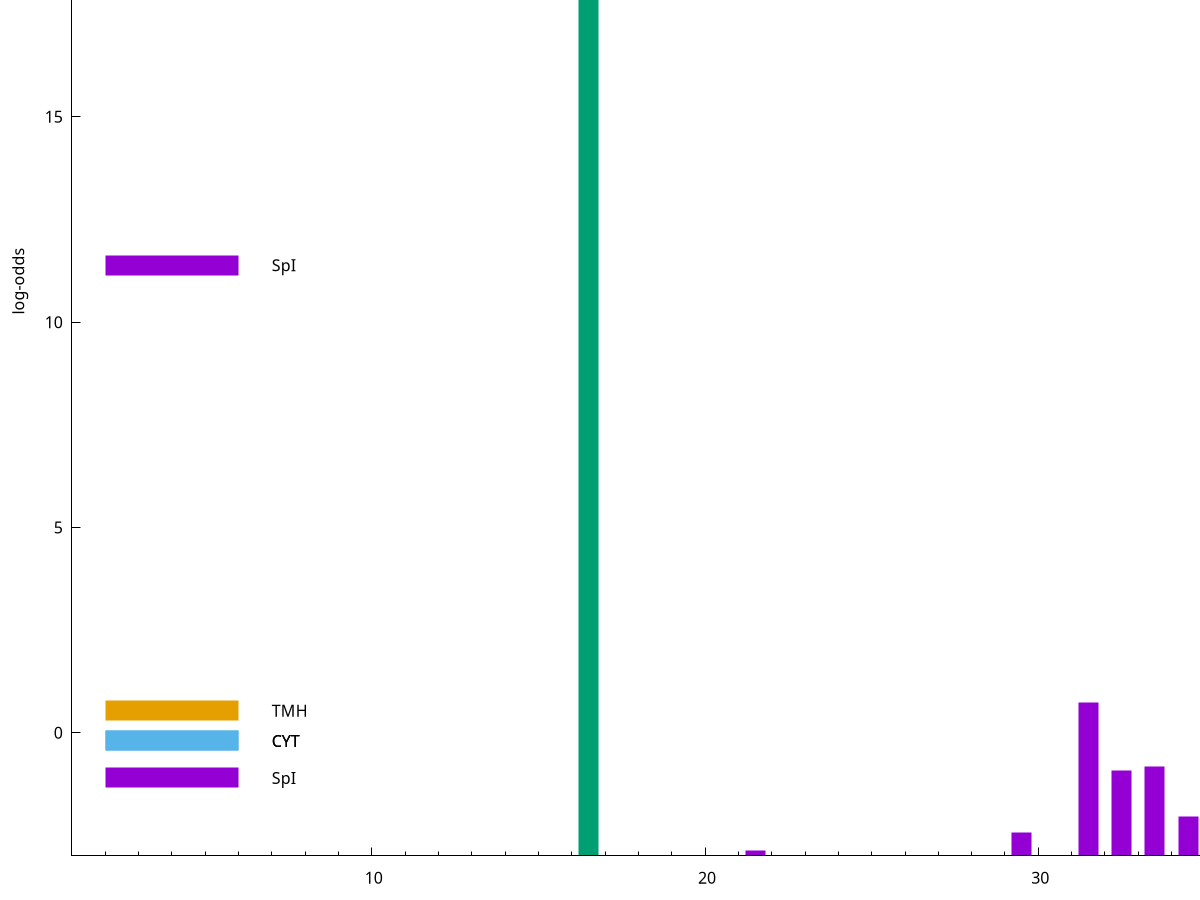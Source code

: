 set title "LipoP predictions for SRR3467249.gff"
set size 2., 1.4
set xrange [1:70] 
set mxtics 10
set yrange [-3:25]
set y2range [0:28]
set ylabel "log-odds"
set term postscript eps color solid "Helvetica" 30
set output "SRR3467249.gff77.eps"
set arrow from 2,19.2267 to 6,19.2267 nohead lt 2 lw 20
set label "SpII" at 7,19.2267
set arrow from 2,11.3833 to 6,11.3833 nohead lt 1 lw 20
set label "SpI" at 7,11.3833
set arrow from 2,0.53852 to 6,0.53852 nohead lt 4 lw 20
set label "TMH" at 7,0.53852
set arrow from 2,-0.200913 to 6,-0.200913 nohead lt 3 lw 20
set label "CYT" at 7,-0.200913
set arrow from 2,-0.200913 to 6,-0.200913 nohead lt 3 lw 20
set label "CYT" at 7,-0.200913
set arrow from 2,-1.10042 to 6,-1.10042 nohead lt 1 lw 20
set label "SpI" at 7,-1.10042
set arrow from 2,19.2267 to 6,19.2267 nohead lt 2 lw 20
set label "SpII" at 7,19.2267
# NOTE: The scores below are the log-odds scores with the threshold
# NOTE: subtracted (a hack to make gnuplot make the histogram all
# NOTE: look nice).
plot "-" axes x1y2 title "" with impulses lt 2 lw 20, "-" axes x1y2 title "" with impulses lt 1 lw 20
16.500000 22.226700
e
36.500000 14.380300
31.500000 3.731297
35.500000 3.677697
33.500000 2.174445
32.500000 2.091844
38.500000 2.004422
34.500000 0.963600
41.500000 0.611000
29.500000 0.565000
21.500000 0.129370
e
exit
